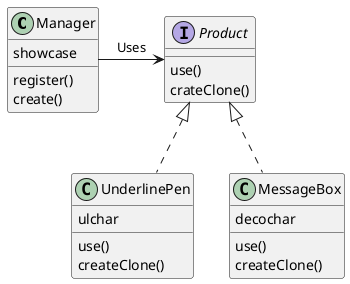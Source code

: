 @startuml

class Manager {
    showcase
    register()
    create()
}

interface Product {
    use()
    crateClone()
}

class UnderlinePen implements Product {
    ulchar
    use()
    createClone()
}

class MessageBox implements Product {
    decochar
    use()
    createClone()
}

Manager -right--> Product : Uses
@enduml